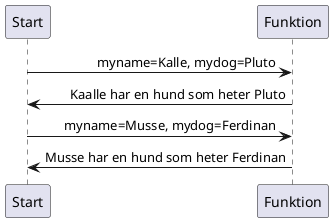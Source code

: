 @startuml
skinparam sequenceMessageAlign right
Start-> Funktion: myname=Kalle, mydog=Pluto
Funktion-> Start: Kaalle har en hund som heter Pluto
Start-> Funktion: myname=Musse, mydog=Ferdinan
Funktion-> Start: Musse har en hund som heter Ferdinan
@enduml
